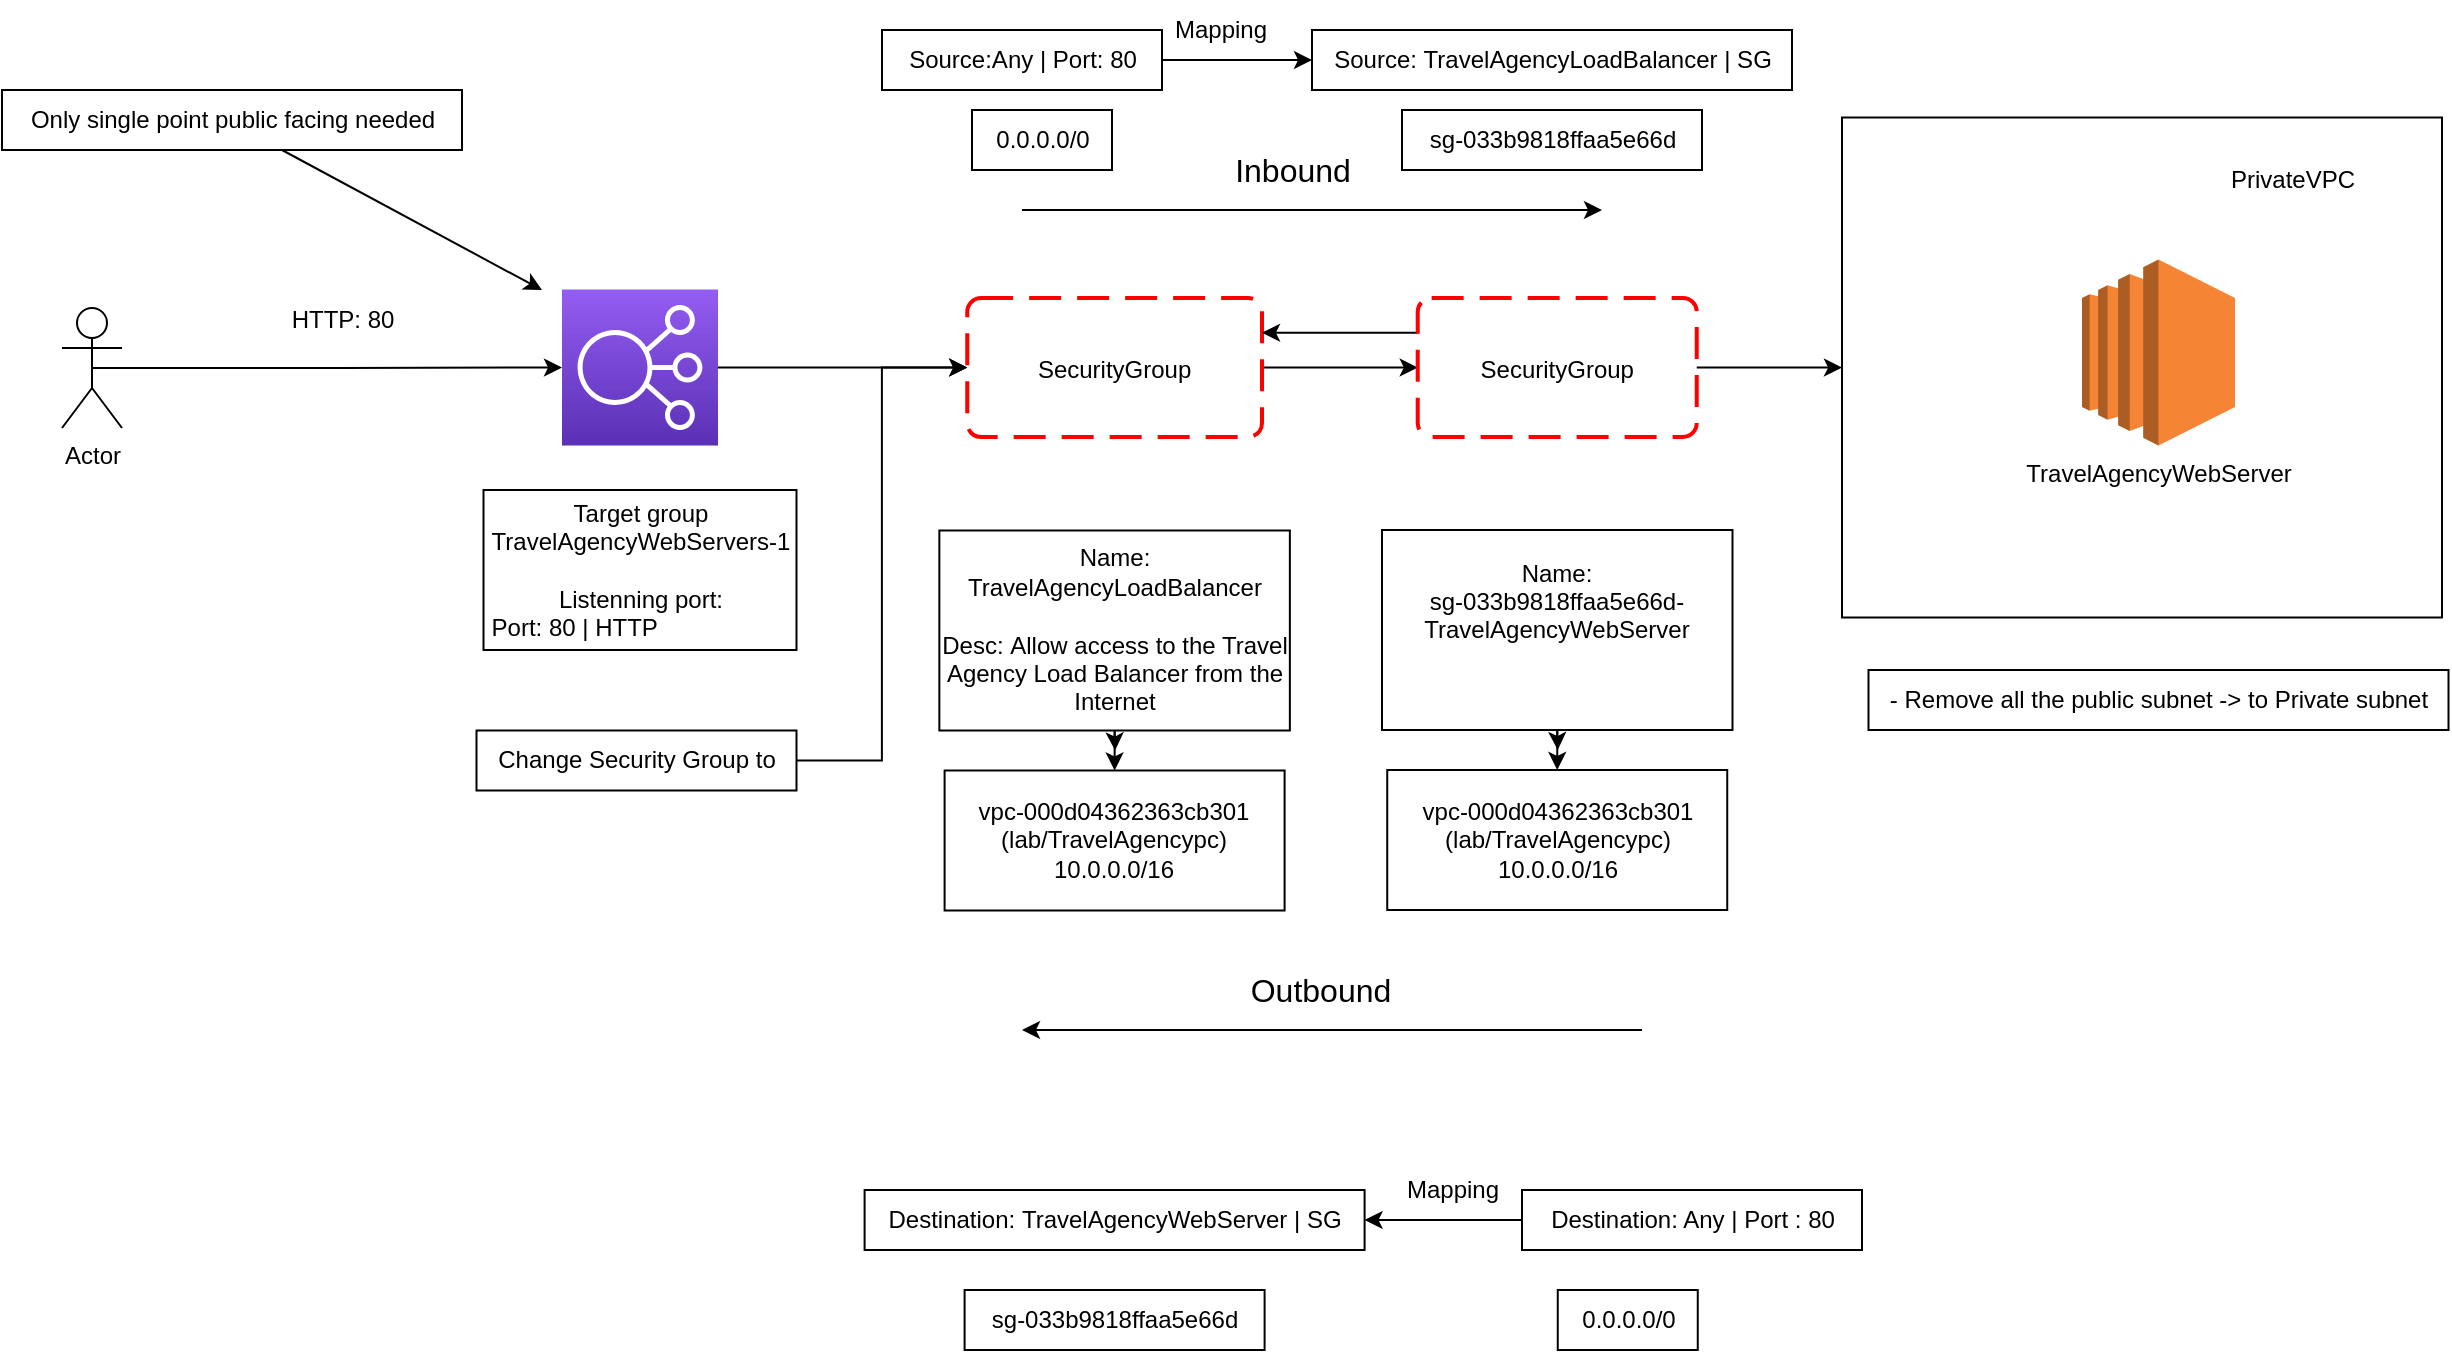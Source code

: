 <mxfile version="21.1.5" type="github">
  <diagram name="Page-1" id="k1bo5IinutCrpWLUX7ki">
    <mxGraphModel dx="2762" dy="947" grid="1" gridSize="10" guides="1" tooltips="1" connect="1" arrows="1" fold="1" page="1" pageScale="1" pageWidth="850" pageHeight="1100" math="0" shadow="0">
      <root>
        <mxCell id="0" />
        <mxCell id="1" parent="0" />
        <mxCell id="f5QsY_8WXg7Rx6cOdkyI-40" value="" style="whiteSpace=wrap;html=1;" vertex="1" parent="1">
          <mxGeometry x="510" y="183.75" width="300" height="250" as="geometry" />
        </mxCell>
        <mxCell id="f5QsY_8WXg7Rx6cOdkyI-18" value="" style="edgeStyle=orthogonalEdgeStyle;rounded=0;orthogonalLoop=1;jettySize=auto;html=1;" edge="1" parent="1" source="rF8X_Evqlo20IkxRfRME-7" target="f5QsY_8WXg7Rx6cOdkyI-11">
          <mxGeometry relative="1" as="geometry" />
        </mxCell>
        <mxCell id="rF8X_Evqlo20IkxRfRME-7" value="SecurityGroup" style="rounded=1;arcSize=10;dashed=1;strokeColor=#ff0000;fillColor=none;gradientColor=none;dashPattern=8 4;strokeWidth=2;" parent="1" vertex="1">
          <mxGeometry x="72.62" y="274" width="147.38" height="69.5" as="geometry" />
        </mxCell>
        <mxCell id="f5QsY_8WXg7Rx6cOdkyI-37" value="" style="edgeStyle=orthogonalEdgeStyle;rounded=0;orthogonalLoop=1;jettySize=auto;html=1;" edge="1" parent="1" source="rF8X_Evqlo20IkxRfRME-8" target="rF8X_Evqlo20IkxRfRME-7">
          <mxGeometry relative="1" as="geometry" />
        </mxCell>
        <mxCell id="rF8X_Evqlo20IkxRfRME-8" value="" style="sketch=0;points=[[0,0,0],[0.25,0,0],[0.5,0,0],[0.75,0,0],[1,0,0],[0,1,0],[0.25,1,0],[0.5,1,0],[0.75,1,0],[1,1,0],[0,0.25,0],[0,0.5,0],[0,0.75,0],[1,0.25,0],[1,0.5,0],[1,0.75,0]];outlineConnect=0;fontColor=#232F3E;gradientColor=#945DF2;gradientDirection=north;fillColor=#5A30B5;strokeColor=#ffffff;dashed=0;verticalLabelPosition=bottom;verticalAlign=top;align=center;html=1;fontSize=12;fontStyle=0;aspect=fixed;shape=mxgraph.aws4.resourceIcon;resIcon=mxgraph.aws4.elastic_load_balancing;" parent="1" vertex="1">
          <mxGeometry x="-130" y="269.75" width="78" height="78" as="geometry" />
        </mxCell>
        <mxCell id="f5QsY_8WXg7Rx6cOdkyI-1" value="Target group&lt;br&gt;TravelAgencyWebServers-1&lt;br&gt;&lt;br&gt;Listenning port:&lt;br&gt;&lt;div style=&quot;text-align: left;&quot;&gt;Port: 80 | HTTP&lt;/div&gt;" style="text;strokeColor=default;align=center;fillColor=none;html=1;verticalAlign=middle;whiteSpace=wrap;rounded=0;shadow=0;glass=0;" vertex="1" parent="1">
          <mxGeometry x="-169.25" y="370" width="156.5" height="80" as="geometry" />
        </mxCell>
        <mxCell id="f5QsY_8WXg7Rx6cOdkyI-2" value="TravelAgencyWebServer" style="outlineConnect=0;dashed=0;verticalLabelPosition=bottom;verticalAlign=top;align=center;html=1;shape=mxgraph.aws3.ec2;fillColor=#F58534;gradientColor=none;" vertex="1" parent="1">
          <mxGeometry x="630" y="254.75" width="76.5" height="93" as="geometry" />
        </mxCell>
        <mxCell id="f5QsY_8WXg7Rx6cOdkyI-4" value="&lt;div&gt;vpc-000d04362363cb301 (lab/TravelAgencypc)&lt;/div&gt;&lt;div&gt;10.0.0.0/16&lt;/div&gt;" style="text;strokeColor=default;align=center;fillColor=none;html=1;verticalAlign=middle;whiteSpace=wrap;rounded=0;" vertex="1" parent="1">
          <mxGeometry x="61.3" y="510.25" width="170" height="70" as="geometry" />
        </mxCell>
        <mxCell id="f5QsY_8WXg7Rx6cOdkyI-6" style="edgeStyle=orthogonalEdgeStyle;rounded=0;orthogonalLoop=1;jettySize=auto;html=1;exitX=0.5;exitY=1;exitDx=0;exitDy=0;" edge="1" parent="1" source="f5QsY_8WXg7Rx6cOdkyI-5">
          <mxGeometry relative="1" as="geometry">
            <mxPoint x="146.55" y="500.25" as="targetPoint" />
          </mxGeometry>
        </mxCell>
        <mxCell id="f5QsY_8WXg7Rx6cOdkyI-7" style="edgeStyle=orthogonalEdgeStyle;rounded=0;orthogonalLoop=1;jettySize=auto;html=1;exitX=0.5;exitY=1;exitDx=0;exitDy=0;entryX=0.5;entryY=0;entryDx=0;entryDy=0;" edge="1" parent="1" source="f5QsY_8WXg7Rx6cOdkyI-5" target="f5QsY_8WXg7Rx6cOdkyI-4">
          <mxGeometry relative="1" as="geometry" />
        </mxCell>
        <mxCell id="f5QsY_8WXg7Rx6cOdkyI-5" value="Name: TravelAgencyLoadBalancer&lt;br&gt;&lt;br&gt;Desc:&amp;nbsp;Allow access to the Travel Agency Load Balancer from the Internet" style="text;strokeColor=default;align=center;fillColor=none;html=1;verticalAlign=middle;whiteSpace=wrap;rounded=0;" vertex="1" parent="1">
          <mxGeometry x="58.68" y="390.25" width="175.25" height="100" as="geometry" />
        </mxCell>
        <mxCell id="f5QsY_8WXg7Rx6cOdkyI-9" value="" style="endArrow=classic;html=1;rounded=0;" edge="1" parent="1">
          <mxGeometry width="50" height="50" relative="1" as="geometry">
            <mxPoint x="100" y="230" as="sourcePoint" />
            <mxPoint x="390" y="230" as="targetPoint" />
          </mxGeometry>
        </mxCell>
        <mxCell id="f5QsY_8WXg7Rx6cOdkyI-10" value="Inbound" style="edgeLabel;html=1;align=center;verticalAlign=middle;resizable=0;points=[];fontSize=16;" vertex="1" connectable="0" parent="f5QsY_8WXg7Rx6cOdkyI-9">
          <mxGeometry x="-0.324" y="-3" relative="1" as="geometry">
            <mxPoint x="37" y="-23" as="offset" />
          </mxGeometry>
        </mxCell>
        <mxCell id="f5QsY_8WXg7Rx6cOdkyI-19" style="edgeStyle=orthogonalEdgeStyle;rounded=0;orthogonalLoop=1;jettySize=auto;html=1;exitX=0;exitY=0.25;exitDx=0;exitDy=0;entryX=1;entryY=0.25;entryDx=0;entryDy=0;" edge="1" parent="1" source="f5QsY_8WXg7Rx6cOdkyI-11" target="rF8X_Evqlo20IkxRfRME-7">
          <mxGeometry relative="1" as="geometry" />
        </mxCell>
        <mxCell id="f5QsY_8WXg7Rx6cOdkyI-42" value="" style="edgeStyle=orthogonalEdgeStyle;rounded=0;orthogonalLoop=1;jettySize=auto;html=1;" edge="1" parent="1" source="f5QsY_8WXg7Rx6cOdkyI-11" target="f5QsY_8WXg7Rx6cOdkyI-40">
          <mxGeometry relative="1" as="geometry" />
        </mxCell>
        <mxCell id="f5QsY_8WXg7Rx6cOdkyI-11" value="SecurityGroup" style="rounded=1;arcSize=10;dashed=1;strokeColor=#ff0000;fillColor=none;gradientColor=none;dashPattern=8 4;strokeWidth=2;" vertex="1" parent="1">
          <mxGeometry x="297.87" y="274" width="139.5" height="69.5" as="geometry" />
        </mxCell>
        <mxCell id="f5QsY_8WXg7Rx6cOdkyI-12" value="&lt;div&gt;vpc-000d04362363cb301 (lab/TravelAgencypc)&lt;/div&gt;&lt;div&gt;10.0.0.0/16&lt;/div&gt;" style="text;strokeColor=default;align=center;fillColor=none;html=1;verticalAlign=middle;whiteSpace=wrap;rounded=0;" vertex="1" parent="1">
          <mxGeometry x="282.62" y="510" width="170" height="70" as="geometry" />
        </mxCell>
        <mxCell id="f5QsY_8WXg7Rx6cOdkyI-13" style="edgeStyle=orthogonalEdgeStyle;rounded=0;orthogonalLoop=1;jettySize=auto;html=1;exitX=0.5;exitY=1;exitDx=0;exitDy=0;" edge="1" parent="1" source="f5QsY_8WXg7Rx6cOdkyI-15">
          <mxGeometry relative="1" as="geometry">
            <mxPoint x="367.87" y="500" as="targetPoint" />
          </mxGeometry>
        </mxCell>
        <mxCell id="f5QsY_8WXg7Rx6cOdkyI-14" style="edgeStyle=orthogonalEdgeStyle;rounded=0;orthogonalLoop=1;jettySize=auto;html=1;exitX=0.5;exitY=1;exitDx=0;exitDy=0;entryX=0.5;entryY=0;entryDx=0;entryDy=0;" edge="1" parent="1" source="f5QsY_8WXg7Rx6cOdkyI-15" target="f5QsY_8WXg7Rx6cOdkyI-12">
          <mxGeometry relative="1" as="geometry" />
        </mxCell>
        <mxCell id="f5QsY_8WXg7Rx6cOdkyI-15" value="Name: &lt;br&gt;sg-033b9818ffaa5e66d-TravelAgencyWebServer&lt;br&gt;&lt;br&gt;&lt;div style=&quot;text-align: left;&quot;&gt;&lt;br&gt;&lt;/div&gt;" style="text;strokeColor=default;align=center;fillColor=none;html=1;verticalAlign=middle;whiteSpace=wrap;rounded=0;" vertex="1" parent="1">
          <mxGeometry x="280" y="390" width="175.25" height="100" as="geometry" />
        </mxCell>
        <mxCell id="f5QsY_8WXg7Rx6cOdkyI-16" value="" style="endArrow=classic;html=1;rounded=0;" edge="1" parent="1">
          <mxGeometry width="50" height="50" relative="1" as="geometry">
            <mxPoint x="410" y="640" as="sourcePoint" />
            <mxPoint x="100" y="640" as="targetPoint" />
          </mxGeometry>
        </mxCell>
        <mxCell id="f5QsY_8WXg7Rx6cOdkyI-17" value="Outbound" style="edgeLabel;html=1;align=center;verticalAlign=middle;resizable=0;points=[];fontSize=16;" vertex="1" connectable="0" parent="f5QsY_8WXg7Rx6cOdkyI-16">
          <mxGeometry x="-0.324" y="-3" relative="1" as="geometry">
            <mxPoint x="-56" y="-17" as="offset" />
          </mxGeometry>
        </mxCell>
        <mxCell id="f5QsY_8WXg7Rx6cOdkyI-23" value="" style="edgeStyle=orthogonalEdgeStyle;rounded=0;orthogonalLoop=1;jettySize=auto;html=1;" edge="1" parent="1" source="f5QsY_8WXg7Rx6cOdkyI-20" target="f5QsY_8WXg7Rx6cOdkyI-22">
          <mxGeometry relative="1" as="geometry" />
        </mxCell>
        <mxCell id="f5QsY_8WXg7Rx6cOdkyI-20" value="Source:Any | Port: 80" style="text;html=1;align=center;verticalAlign=middle;resizable=0;points=[];autosize=1;strokeColor=default;fillColor=none;" vertex="1" parent="1">
          <mxGeometry x="30" y="140" width="140" height="30" as="geometry" />
        </mxCell>
        <mxCell id="f5QsY_8WXg7Rx6cOdkyI-21" value="0.0.0.0/0" style="text;html=1;align=center;verticalAlign=middle;resizable=0;points=[];autosize=1;strokeColor=default;fillColor=none;" vertex="1" parent="1">
          <mxGeometry x="75" y="180" width="70" height="30" as="geometry" />
        </mxCell>
        <mxCell id="f5QsY_8WXg7Rx6cOdkyI-22" value="Source:&amp;nbsp;TravelAgencyLoadBalancer | SG" style="text;html=1;align=center;verticalAlign=middle;resizable=0;points=[];autosize=1;strokeColor=default;fillColor=none;" vertex="1" parent="1">
          <mxGeometry x="245" y="140" width="240" height="30" as="geometry" />
        </mxCell>
        <mxCell id="f5QsY_8WXg7Rx6cOdkyI-24" value="sg-033b9818ffaa5e66d" style="text;html=1;align=center;verticalAlign=middle;resizable=0;points=[];autosize=1;strokeColor=default;fillColor=none;" vertex="1" parent="1">
          <mxGeometry x="290" y="180" width="150" height="30" as="geometry" />
        </mxCell>
        <mxCell id="f5QsY_8WXg7Rx6cOdkyI-25" value="Mapping" style="text;html=1;align=center;verticalAlign=middle;resizable=0;points=[];autosize=1;strokeColor=none;fillColor=none;" vertex="1" parent="1">
          <mxGeometry x="163.93" y="125" width="70" height="30" as="geometry" />
        </mxCell>
        <mxCell id="f5QsY_8WXg7Rx6cOdkyI-26" value="Destination:&amp;nbsp;TravelAgencyWebServer | SG" style="text;html=1;align=center;verticalAlign=middle;resizable=0;points=[];autosize=1;strokeColor=default;fillColor=none;" vertex="1" parent="1">
          <mxGeometry x="21.3" y="720" width="250" height="30" as="geometry" />
        </mxCell>
        <mxCell id="f5QsY_8WXg7Rx6cOdkyI-29" value="&lt;div class=&quot;awsui-select-option&quot; title=&quot;sg-033b9818ffaa5e66d&quot;&gt;&lt;div class=&quot;awsui-select-option-content&quot;&gt;&lt;div class=&quot;awsui-select-option-label-content&quot;&gt;sg-033b9818ffaa5e66d&lt;/div&gt;&lt;/div&gt;&lt;/div&gt;" style="text;html=1;align=center;verticalAlign=middle;resizable=0;points=[];autosize=1;strokeColor=default;fillColor=none;" vertex="1" parent="1">
          <mxGeometry x="71.3" y="770" width="150" height="30" as="geometry" />
        </mxCell>
        <mxCell id="f5QsY_8WXg7Rx6cOdkyI-35" value="" style="edgeStyle=orthogonalEdgeStyle;rounded=0;orthogonalLoop=1;jettySize=auto;html=1;" edge="1" parent="1" source="f5QsY_8WXg7Rx6cOdkyI-30" target="f5QsY_8WXg7Rx6cOdkyI-26">
          <mxGeometry relative="1" as="geometry" />
        </mxCell>
        <mxCell id="f5QsY_8WXg7Rx6cOdkyI-30" value="Destination: Any | Port : 80" style="text;html=1;align=center;verticalAlign=middle;resizable=0;points=[];autosize=1;strokeColor=default;fillColor=none;" vertex="1" parent="1">
          <mxGeometry x="350" y="720" width="170" height="30" as="geometry" />
        </mxCell>
        <mxCell id="f5QsY_8WXg7Rx6cOdkyI-31" value="0.0.0.0/0" style="text;html=1;align=center;verticalAlign=middle;resizable=0;points=[];autosize=1;strokeColor=default;fillColor=none;" vertex="1" parent="1">
          <mxGeometry x="367.88" y="770" width="70" height="30" as="geometry" />
        </mxCell>
        <mxCell id="f5QsY_8WXg7Rx6cOdkyI-36" value="Mapping" style="text;html=1;align=center;verticalAlign=middle;resizable=0;points=[];autosize=1;strokeColor=none;fillColor=none;" vertex="1" parent="1">
          <mxGeometry x="280" y="705" width="70" height="30" as="geometry" />
        </mxCell>
        <mxCell id="f5QsY_8WXg7Rx6cOdkyI-39" style="edgeStyle=orthogonalEdgeStyle;rounded=0;orthogonalLoop=1;jettySize=auto;html=1;entryX=0;entryY=0.5;entryDx=0;entryDy=0;" edge="1" parent="1" source="f5QsY_8WXg7Rx6cOdkyI-38" target="rF8X_Evqlo20IkxRfRME-7">
          <mxGeometry relative="1" as="geometry" />
        </mxCell>
        <mxCell id="f5QsY_8WXg7Rx6cOdkyI-38" value="Change Security Group to" style="text;html=1;align=center;verticalAlign=middle;resizable=0;points=[];autosize=1;strokeColor=default;fillColor=none;" vertex="1" parent="1">
          <mxGeometry x="-172.75" y="490.25" width="160" height="30" as="geometry" />
        </mxCell>
        <mxCell id="f5QsY_8WXg7Rx6cOdkyI-41" value="PrivateVPC" style="text;html=1;align=center;verticalAlign=middle;resizable=0;points=[];autosize=1;strokeColor=none;fillColor=none;" vertex="1" parent="1">
          <mxGeometry x="690" y="200" width="90" height="30" as="geometry" />
        </mxCell>
        <mxCell id="f5QsY_8WXg7Rx6cOdkyI-44" style="edgeStyle=orthogonalEdgeStyle;rounded=0;orthogonalLoop=1;jettySize=auto;html=1;exitX=0.5;exitY=0.5;exitDx=0;exitDy=0;exitPerimeter=0;entryX=0;entryY=0.5;entryDx=0;entryDy=0;entryPerimeter=0;" edge="1" parent="1" source="f5QsY_8WXg7Rx6cOdkyI-43" target="rF8X_Evqlo20IkxRfRME-8">
          <mxGeometry relative="1" as="geometry" />
        </mxCell>
        <mxCell id="f5QsY_8WXg7Rx6cOdkyI-43" value="Actor" style="shape=umlActor;verticalLabelPosition=bottom;verticalAlign=top;html=1;outlineConnect=0;" vertex="1" parent="1">
          <mxGeometry x="-380" y="279" width="30" height="60" as="geometry" />
        </mxCell>
        <mxCell id="f5QsY_8WXg7Rx6cOdkyI-45" value="HTTP: 80" style="text;html=1;align=center;verticalAlign=middle;resizable=0;points=[];autosize=1;strokeColor=none;fillColor=none;" vertex="1" parent="1">
          <mxGeometry x="-275" y="269.75" width="70" height="30" as="geometry" />
        </mxCell>
        <mxCell id="f5QsY_8WXg7Rx6cOdkyI-46" value="- Remove all the public subnet -&amp;gt; to Private subnet" style="text;html=1;align=center;verticalAlign=middle;resizable=0;points=[];autosize=1;strokeColor=default;fillColor=none;" vertex="1" parent="1">
          <mxGeometry x="523.25" y="460" width="290" height="30" as="geometry" />
        </mxCell>
        <mxCell id="f5QsY_8WXg7Rx6cOdkyI-47" value="" style="edgeStyle=none;orthogonalLoop=1;jettySize=auto;html=1;rounded=0;" edge="1" parent="1">
          <mxGeometry width="100" relative="1" as="geometry">
            <mxPoint x="-270" y="200" as="sourcePoint" />
            <mxPoint x="-140" y="270" as="targetPoint" />
            <Array as="points" />
          </mxGeometry>
        </mxCell>
        <mxCell id="f5QsY_8WXg7Rx6cOdkyI-48" value="Only single point public facing needed" style="text;html=1;align=center;verticalAlign=middle;resizable=0;points=[];autosize=1;strokeColor=default;fillColor=none;" vertex="1" parent="1">
          <mxGeometry x="-410" y="170" width="230" height="30" as="geometry" />
        </mxCell>
      </root>
    </mxGraphModel>
  </diagram>
</mxfile>
